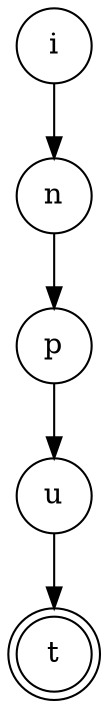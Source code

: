 digraph {   
    node [shape = doublecircle, color = black] t ;
    node [shape = circle];
    node [color= black];
    i -> n -> p -> u -> t;	
}